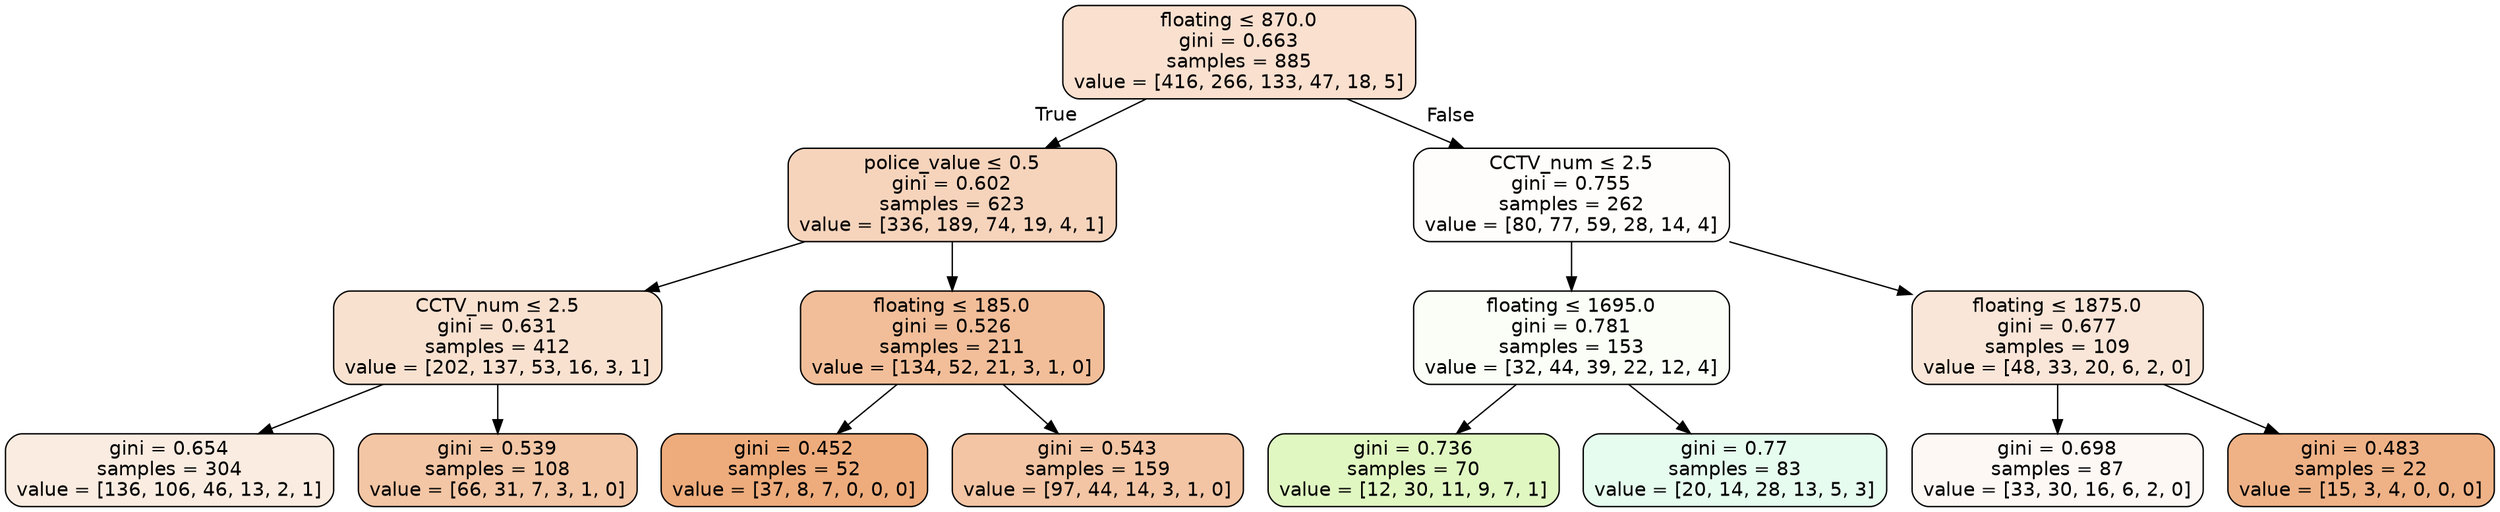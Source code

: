 digraph Tree {
node [shape=box, style="filled, rounded", color="black", fontname=helvetica] ;
edge [fontname=helvetica] ;
0 [label=<floating &le; 870.0<br/>gini = 0.663<br/>samples = 885<br/>value = [416, 266, 133, 47, 18, 5]>, fillcolor="#f9e0cf"] ;
1 [label=<police_value &le; 0.5<br/>gini = 0.602<br/>samples = 623<br/>value = [336, 189, 74, 19, 4, 1]>, fillcolor="#f6d4bc"] ;
0 -> 1 [labeldistance=2.5, labelangle=45, headlabel="True"] ;
2 [label=<CCTV_num &le; 2.5<br/>gini = 0.631<br/>samples = 412<br/>value = [202, 137, 53, 16, 3, 1]>, fillcolor="#f9e1d0"] ;
1 -> 2 ;
3 [label=<gini = 0.654<br/>samples = 304<br/>value = [136, 106, 46, 13, 2, 1]>, fillcolor="#fbece1"] ;
2 -> 3 ;
4 [label=<gini = 0.539<br/>samples = 108<br/>value = [66, 31, 7, 3, 1, 0]>, fillcolor="#f3c6a5"] ;
2 -> 4 ;
5 [label=<floating &le; 185.0<br/>gini = 0.526<br/>samples = 211<br/>value = [134, 52, 21, 3, 1, 0]>, fillcolor="#f2be99"] ;
1 -> 5 ;
6 [label=<gini = 0.452<br/>samples = 52<br/>value = [37, 8, 7, 0, 0, 0]>, fillcolor="#eeac7c"] ;
5 -> 6 ;
7 [label=<gini = 0.543<br/>samples = 159<br/>value = [97, 44, 14, 3, 1, 0]>, fillcolor="#f3c5a4"] ;
5 -> 7 ;
8 [label=<CCTV_num &le; 2.5<br/>gini = 0.755<br/>samples = 262<br/>value = [80, 77, 59, 28, 14, 4]>, fillcolor="#fffdfc"] ;
0 -> 8 [labeldistance=2.5, labelangle=-45, headlabel="False"] ;
9 [label=<floating &le; 1695.0<br/>gini = 0.781<br/>samples = 153<br/>value = [32, 44, 39, 22, 12, 4]>, fillcolor="#fbfef6"] ;
8 -> 9 ;
10 [label=<gini = 0.736<br/>samples = 70<br/>value = [12, 30, 11, 9, 7, 1]>, fillcolor="#e1f7c2"] ;
9 -> 10 ;
11 [label=<gini = 0.77<br/>samples = 83<br/>value = [20, 14, 28, 13, 5, 3]>, fillcolor="#e6fcef"] ;
9 -> 11 ;
12 [label=<floating &le; 1875.0<br/>gini = 0.677<br/>samples = 109<br/>value = [48, 33, 20, 6, 2, 0]>, fillcolor="#fae6d8"] ;
8 -> 12 ;
13 [label=<gini = 0.698<br/>samples = 87<br/>value = [33, 30, 16, 6, 2, 0]>, fillcolor="#fef8f5"] ;
12 -> 13 ;
14 [label=<gini = 0.483<br/>samples = 22<br/>value = [15, 3, 4, 0, 0, 0]>, fillcolor="#efb286"] ;
12 -> 14 ;
}